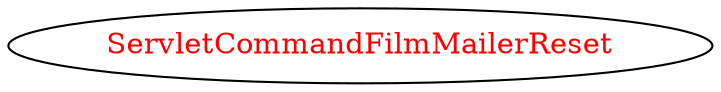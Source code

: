 digraph dependencyGraph {
 concentrate=true;
 ranksep="2.0";
 rankdir="LR"; 
 splines="ortho";
"ServletCommandFilmMailerReset" [fontcolor="red"];
}